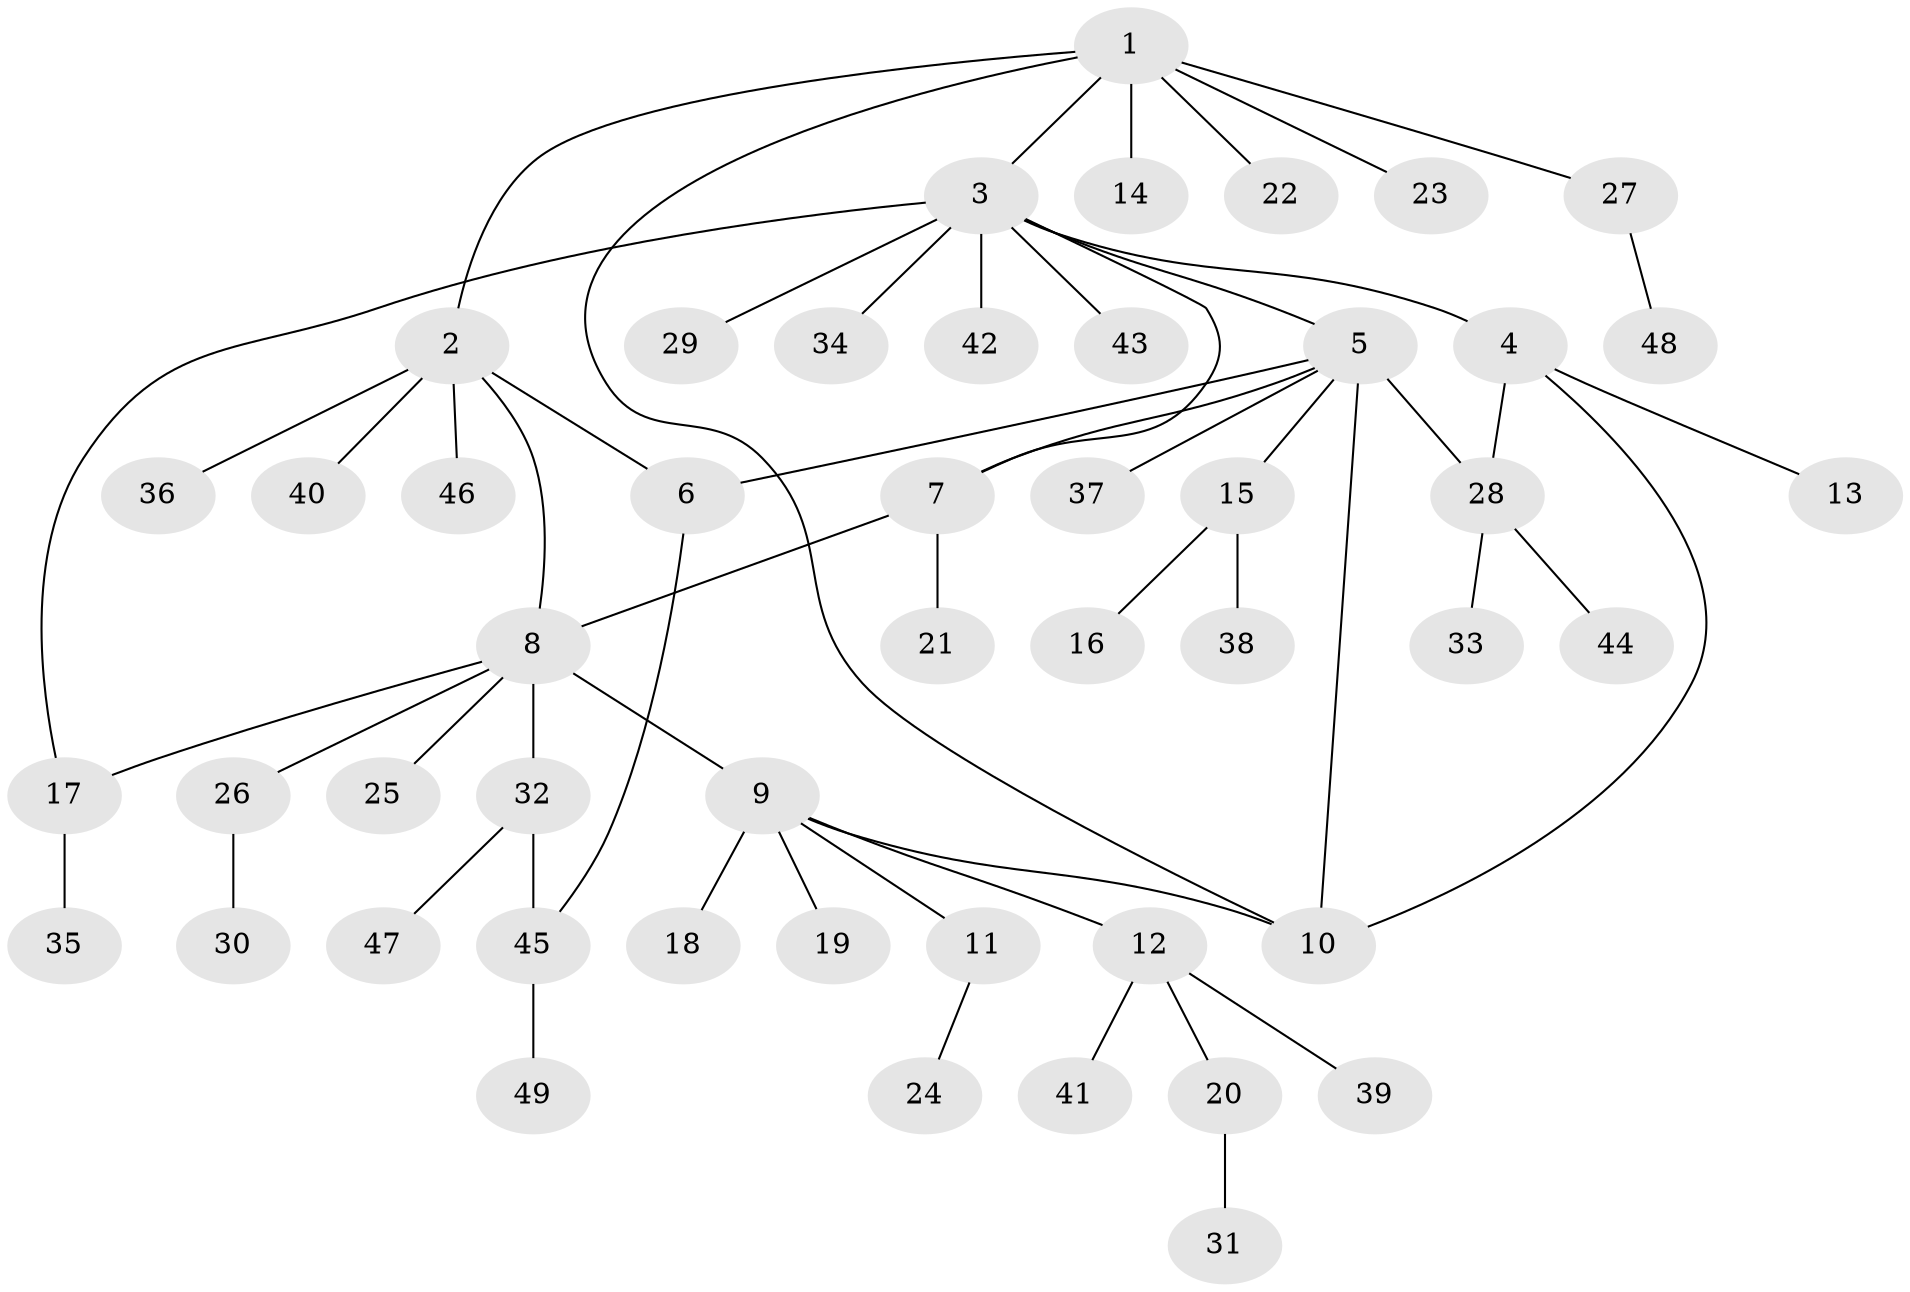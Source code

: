 // coarse degree distribution, {4: 0.13333333333333333, 2: 0.3333333333333333, 7: 0.06666666666666667, 3: 0.06666666666666667, 1: 0.4}
// Generated by graph-tools (version 1.1) at 2025/52/03/04/25 22:52:45]
// undirected, 49 vertices, 57 edges
graph export_dot {
  node [color=gray90,style=filled];
  1;
  2;
  3;
  4;
  5;
  6;
  7;
  8;
  9;
  10;
  11;
  12;
  13;
  14;
  15;
  16;
  17;
  18;
  19;
  20;
  21;
  22;
  23;
  24;
  25;
  26;
  27;
  28;
  29;
  30;
  31;
  32;
  33;
  34;
  35;
  36;
  37;
  38;
  39;
  40;
  41;
  42;
  43;
  44;
  45;
  46;
  47;
  48;
  49;
  1 -- 2;
  1 -- 3;
  1 -- 10;
  1 -- 14;
  1 -- 22;
  1 -- 23;
  1 -- 27;
  2 -- 6;
  2 -- 8;
  2 -- 36;
  2 -- 40;
  2 -- 46;
  3 -- 4;
  3 -- 5;
  3 -- 7;
  3 -- 17;
  3 -- 29;
  3 -- 34;
  3 -- 42;
  3 -- 43;
  4 -- 10;
  4 -- 13;
  4 -- 28;
  5 -- 6;
  5 -- 7;
  5 -- 10;
  5 -- 15;
  5 -- 28;
  5 -- 37;
  6 -- 45;
  7 -- 8;
  7 -- 21;
  8 -- 9;
  8 -- 17;
  8 -- 25;
  8 -- 26;
  8 -- 32;
  9 -- 10;
  9 -- 11;
  9 -- 12;
  9 -- 18;
  9 -- 19;
  11 -- 24;
  12 -- 20;
  12 -- 39;
  12 -- 41;
  15 -- 16;
  15 -- 38;
  17 -- 35;
  20 -- 31;
  26 -- 30;
  27 -- 48;
  28 -- 33;
  28 -- 44;
  32 -- 45;
  32 -- 47;
  45 -- 49;
}
